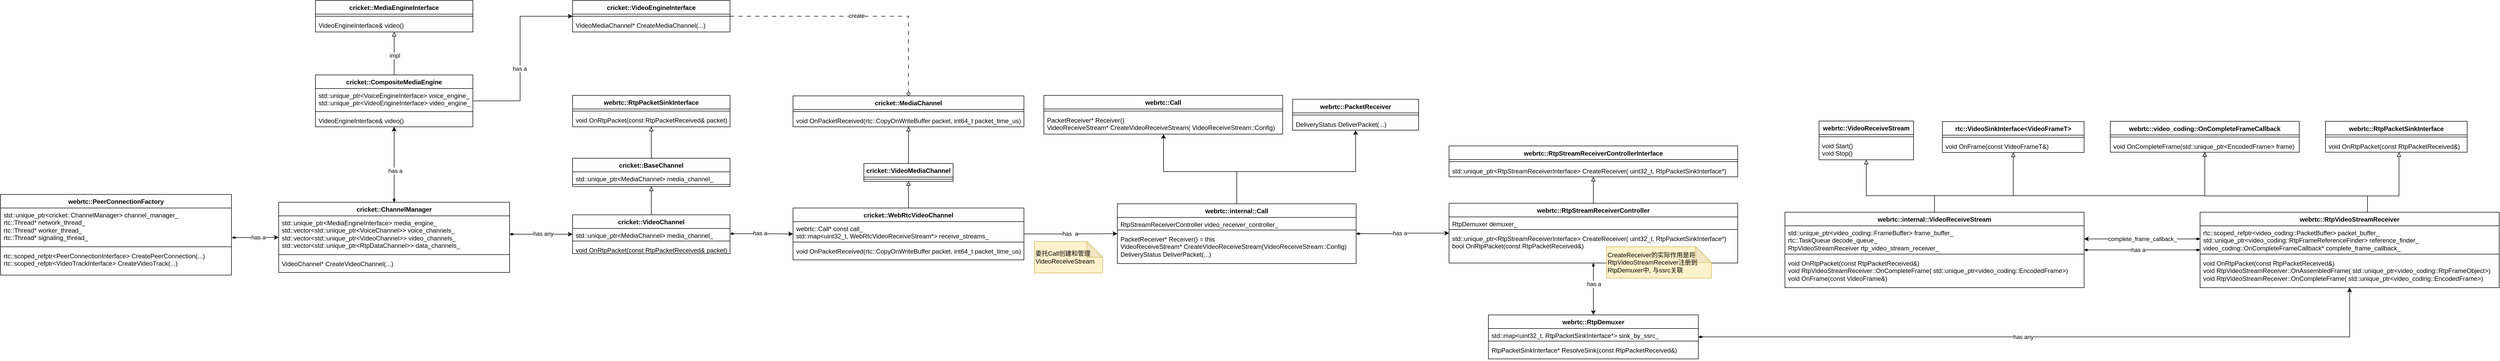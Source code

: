 <mxfile version="21.2.9" type="github">
  <diagram name="第 1 页" id="-tK0qdE_xn-idY1MhBAk">
    <mxGraphModel dx="1242" dy="1964" grid="1" gridSize="10" guides="1" tooltips="1" connect="1" arrows="1" fold="1" page="1" pageScale="1" pageWidth="827" pageHeight="1169" math="0" shadow="0">
      <root>
        <mxCell id="0" />
        <mxCell id="1" parent="0" />
        <mxCell id="V9ZXL9sI9dffzzBTyex4-1" value="webrtc::PeerConnectionFactory" style="swimlane;fontStyle=1;align=center;verticalAlign=top;childLayout=stackLayout;horizontal=1;startSize=26;horizontalStack=0;resizeParent=1;resizeParentMax=0;resizeLast=0;collapsible=1;marginBottom=0;whiteSpace=wrap;html=1;" vertex="1" parent="1">
          <mxGeometry x="80" y="170" width="440" height="154" as="geometry" />
        </mxCell>
        <mxCell id="V9ZXL9sI9dffzzBTyex4-2" value="std::unique_ptr&amp;lt;cricket::ChannelManager&amp;gt; channel_manager_&lt;br&gt;rtc::Thread* network_thread_&lt;br&gt;rtc::Thread* worker_thread_&lt;br&gt;rtc::Thread* signaling_thread_" style="text;strokeColor=none;fillColor=none;align=left;verticalAlign=top;spacingLeft=4;spacingRight=4;overflow=hidden;rotatable=0;points=[[0,0.5],[1,0.5]];portConstraint=eastwest;whiteSpace=wrap;html=1;rotation=0;" vertex="1" parent="V9ZXL9sI9dffzzBTyex4-1">
          <mxGeometry y="26" width="440" height="70" as="geometry" />
        </mxCell>
        <mxCell id="V9ZXL9sI9dffzzBTyex4-3" value="" style="line;strokeWidth=1;fillColor=none;align=left;verticalAlign=middle;spacingTop=-1;spacingLeft=3;spacingRight=3;rotatable=0;labelPosition=right;points=[];portConstraint=eastwest;strokeColor=inherit;" vertex="1" parent="V9ZXL9sI9dffzzBTyex4-1">
          <mxGeometry y="96" width="440" height="8" as="geometry" />
        </mxCell>
        <mxCell id="V9ZXL9sI9dffzzBTyex4-4" value="rtc::scoped_refptr&amp;lt;PeerConnectionInterface&amp;gt; CreatePeerConnection(...)&lt;br&gt;rtc::scoped_refptr&amp;lt;VideoTrackInterface&amp;gt; CreateVideoTrack(...)" style="text;strokeColor=none;fillColor=none;align=left;verticalAlign=top;spacingLeft=4;spacingRight=4;overflow=hidden;rotatable=0;points=[[0,0.5],[1,0.5]];portConstraint=eastwest;whiteSpace=wrap;html=1;rotation=0;" vertex="1" parent="V9ZXL9sI9dffzzBTyex4-1">
          <mxGeometry y="104" width="440" height="50" as="geometry" />
        </mxCell>
        <mxCell id="V9ZXL9sI9dffzzBTyex4-135" style="edgeStyle=orthogonalEdgeStyle;rounded=0;orthogonalLoop=1;jettySize=auto;html=1;startArrow=diamondThin;startFill=1;" edge="1" parent="1" source="V9ZXL9sI9dffzzBTyex4-5" target="V9ZXL9sI9dffzzBTyex4-123">
          <mxGeometry relative="1" as="geometry" />
        </mxCell>
        <mxCell id="V9ZXL9sI9dffzzBTyex4-136" value="has a" style="edgeLabel;html=1;align=center;verticalAlign=middle;resizable=0;points=[];" vertex="1" connectable="0" parent="V9ZXL9sI9dffzzBTyex4-135">
          <mxGeometry x="-0.146" y="-2" relative="1" as="geometry">
            <mxPoint y="1" as="offset" />
          </mxGeometry>
        </mxCell>
        <mxCell id="V9ZXL9sI9dffzzBTyex4-5" value="cricket::ChannelManager" style="swimlane;fontStyle=1;align=center;verticalAlign=top;childLayout=stackLayout;horizontal=1;startSize=26;horizontalStack=0;resizeParent=1;resizeParentMax=0;resizeLast=0;collapsible=1;marginBottom=0;whiteSpace=wrap;html=1;" vertex="1" parent="1">
          <mxGeometry x="610" y="185" width="440" height="134" as="geometry">
            <mxRectangle x="590" y="170" width="180" height="30" as="alternateBounds" />
          </mxGeometry>
        </mxCell>
        <mxCell id="V9ZXL9sI9dffzzBTyex4-6" value="std::unique_ptr&amp;lt;MediaEngineInterface&amp;gt; media_engine_&lt;br&gt;std::vector&amp;lt;std::unique_ptr&amp;lt;VoiceChannel&amp;gt;&amp;gt; voice_channels_ std::vector&amp;lt;std::unique_ptr&amp;lt;VideoChannel&amp;gt;&amp;gt; video_channels_ std::vector&amp;lt;std::unique_ptr&amp;lt;RtpDataChannel&amp;gt;&amp;gt; data_channels_" style="text;strokeColor=none;fillColor=none;align=left;verticalAlign=top;spacingLeft=4;spacingRight=4;overflow=hidden;rotatable=0;points=[[0,0.5],[1,0.5]];portConstraint=eastwest;whiteSpace=wrap;html=1;rotation=0;" vertex="1" parent="V9ZXL9sI9dffzzBTyex4-5">
          <mxGeometry y="26" width="440" height="70" as="geometry" />
        </mxCell>
        <mxCell id="V9ZXL9sI9dffzzBTyex4-7" value="" style="line;strokeWidth=1;fillColor=none;align=left;verticalAlign=middle;spacingTop=-1;spacingLeft=3;spacingRight=3;rotatable=0;labelPosition=right;points=[];portConstraint=eastwest;strokeColor=inherit;" vertex="1" parent="V9ZXL9sI9dffzzBTyex4-5">
          <mxGeometry y="96" width="440" height="8" as="geometry" />
        </mxCell>
        <mxCell id="V9ZXL9sI9dffzzBTyex4-8" value="VideoChannel* CreateVideoChannel(...)" style="text;strokeColor=none;fillColor=none;align=left;verticalAlign=top;spacingLeft=4;spacingRight=4;overflow=hidden;rotatable=0;points=[[0,0.5],[1,0.5]];portConstraint=eastwest;whiteSpace=wrap;html=1;rotation=0;" vertex="1" parent="V9ZXL9sI9dffzzBTyex4-5">
          <mxGeometry y="104" width="440" height="30" as="geometry" />
        </mxCell>
        <mxCell id="V9ZXL9sI9dffzzBTyex4-114" style="edgeStyle=orthogonalEdgeStyle;rounded=0;orthogonalLoop=1;jettySize=auto;html=1;endArrow=block;endFill=0;" edge="1" parent="1" source="V9ZXL9sI9dffzzBTyex4-9" target="V9ZXL9sI9dffzzBTyex4-26">
          <mxGeometry relative="1" as="geometry" />
        </mxCell>
        <mxCell id="V9ZXL9sI9dffzzBTyex4-9" value="cricket::BaseChannel" style="swimlane;fontStyle=1;align=center;verticalAlign=top;childLayout=stackLayout;horizontal=1;startSize=26;horizontalStack=0;resizeParent=1;resizeParentMax=0;resizeLast=0;collapsible=1;marginBottom=0;whiteSpace=wrap;html=1;rotation=0;" vertex="1" parent="1">
          <mxGeometry x="1170" y="101" width="300" height="54" as="geometry">
            <mxRectangle x="590" y="170" width="180" height="30" as="alternateBounds" />
          </mxGeometry>
        </mxCell>
        <mxCell id="V9ZXL9sI9dffzzBTyex4-10" value="std::unique_ptr&amp;lt;MediaChannel&amp;gt; media_channel_" style="text;strokeColor=none;fillColor=none;align=left;verticalAlign=top;spacingLeft=4;spacingRight=4;overflow=hidden;rotatable=0;points=[[0,0.5],[1,0.5]];portConstraint=eastwest;whiteSpace=wrap;html=1;rotation=0;" vertex="1" parent="V9ZXL9sI9dffzzBTyex4-9">
          <mxGeometry y="26" width="300" height="20" as="geometry" />
        </mxCell>
        <mxCell id="V9ZXL9sI9dffzzBTyex4-11" value="" style="line;strokeWidth=1;fillColor=none;align=left;verticalAlign=middle;spacingTop=-1;spacingLeft=3;spacingRight=3;rotatable=0;labelPosition=right;points=[];portConstraint=eastwest;strokeColor=inherit;" vertex="1" parent="V9ZXL9sI9dffzzBTyex4-9">
          <mxGeometry y="46" width="300" height="8" as="geometry" />
        </mxCell>
        <mxCell id="V9ZXL9sI9dffzzBTyex4-26" value="webrtc::RtpPacketSinkInterface" style="swimlane;fontStyle=1;align=center;verticalAlign=top;childLayout=stackLayout;horizontal=1;startSize=26;horizontalStack=0;resizeParent=1;resizeParentMax=0;resizeLast=0;collapsible=1;marginBottom=0;whiteSpace=wrap;html=1;rotation=0;" vertex="1" parent="1">
          <mxGeometry x="1170" y="-19" width="300" height="60" as="geometry" />
        </mxCell>
        <mxCell id="V9ZXL9sI9dffzzBTyex4-28" value="" style="line;strokeWidth=1;fillColor=none;align=left;verticalAlign=middle;spacingTop=-1;spacingLeft=3;spacingRight=3;rotatable=0;labelPosition=right;points=[];portConstraint=eastwest;strokeColor=inherit;" vertex="1" parent="V9ZXL9sI9dffzzBTyex4-26">
          <mxGeometry y="26" width="300" height="8" as="geometry" />
        </mxCell>
        <mxCell id="V9ZXL9sI9dffzzBTyex4-29" value="void OnRtpPacket(const RtpPacketReceived&amp;amp; packet)" style="text;strokeColor=none;fillColor=none;align=left;verticalAlign=top;spacingLeft=4;spacingRight=4;overflow=hidden;rotatable=0;points=[[0,0.5],[1,0.5]];portConstraint=eastwest;whiteSpace=wrap;html=1;" vertex="1" parent="V9ZXL9sI9dffzzBTyex4-26">
          <mxGeometry y="34" width="300" height="26" as="geometry" />
        </mxCell>
        <mxCell id="V9ZXL9sI9dffzzBTyex4-42" value="cricket::MediaChannel" style="swimlane;fontStyle=1;align=center;verticalAlign=top;childLayout=stackLayout;horizontal=1;startSize=26;horizontalStack=0;resizeParent=1;resizeParentMax=0;resizeLast=0;collapsible=1;marginBottom=0;whiteSpace=wrap;html=1;rotation=0;" vertex="1" parent="1">
          <mxGeometry x="1590" y="-18" width="440" height="59" as="geometry">
            <mxRectangle x="590" y="170" width="180" height="30" as="alternateBounds" />
          </mxGeometry>
        </mxCell>
        <mxCell id="V9ZXL9sI9dffzzBTyex4-44" value="" style="line;strokeWidth=1;fillColor=none;align=left;verticalAlign=middle;spacingTop=-1;spacingLeft=3;spacingRight=3;rotatable=0;labelPosition=right;points=[];portConstraint=eastwest;strokeColor=inherit;" vertex="1" parent="V9ZXL9sI9dffzzBTyex4-42">
          <mxGeometry y="26" width="440" height="8" as="geometry" />
        </mxCell>
        <mxCell id="V9ZXL9sI9dffzzBTyex4-45" value="void OnPacketReceived(rtc::CopyOnWriteBuffer packet, int64_t packet_time_us)" style="text;strokeColor=none;fillColor=none;align=left;verticalAlign=top;spacingLeft=4;spacingRight=4;overflow=hidden;rotatable=0;points=[[0,0.5],[1,0.5]];portConstraint=eastwest;whiteSpace=wrap;html=1;rotation=0;" vertex="1" parent="V9ZXL9sI9dffzzBTyex4-42">
          <mxGeometry y="34" width="440" height="25" as="geometry" />
        </mxCell>
        <mxCell id="V9ZXL9sI9dffzzBTyex4-145" style="edgeStyle=orthogonalEdgeStyle;rounded=0;orthogonalLoop=1;jettySize=auto;html=1;endArrow=block;endFill=0;" edge="1" parent="1" source="V9ZXL9sI9dffzzBTyex4-46" target="V9ZXL9sI9dffzzBTyex4-42">
          <mxGeometry relative="1" as="geometry" />
        </mxCell>
        <mxCell id="V9ZXL9sI9dffzzBTyex4-46" value="cricket::VideoMediaChannel" style="swimlane;fontStyle=1;align=center;verticalAlign=top;childLayout=stackLayout;horizontal=1;startSize=26;horizontalStack=0;resizeParent=1;resizeParentMax=0;resizeLast=0;collapsible=1;marginBottom=0;whiteSpace=wrap;html=1;rotation=0;" vertex="1" parent="1">
          <mxGeometry x="1725" y="111" width="170" height="34" as="geometry">
            <mxRectangle x="590" y="170" width="180" height="30" as="alternateBounds" />
          </mxGeometry>
        </mxCell>
        <mxCell id="V9ZXL9sI9dffzzBTyex4-47" value="" style="line;strokeWidth=1;fillColor=none;align=left;verticalAlign=middle;spacingTop=-1;spacingLeft=3;spacingRight=3;rotatable=0;labelPosition=right;points=[];portConstraint=eastwest;strokeColor=inherit;" vertex="1" parent="V9ZXL9sI9dffzzBTyex4-46">
          <mxGeometry y="26" width="170" height="8" as="geometry" />
        </mxCell>
        <mxCell id="V9ZXL9sI9dffzzBTyex4-55" value="webrtc::Call" style="swimlane;fontStyle=1;align=center;verticalAlign=top;childLayout=stackLayout;horizontal=1;startSize=26;horizontalStack=0;resizeParent=1;resizeParentMax=0;resizeLast=0;collapsible=1;marginBottom=0;whiteSpace=wrap;html=1;rotation=0;" vertex="1" parent="1">
          <mxGeometry x="2068" y="-19" width="455" height="74" as="geometry">
            <mxRectangle x="590" y="170" width="180" height="30" as="alternateBounds" />
          </mxGeometry>
        </mxCell>
        <mxCell id="V9ZXL9sI9dffzzBTyex4-56" value="" style="line;strokeWidth=1;fillColor=none;align=left;verticalAlign=middle;spacingTop=-1;spacingLeft=3;spacingRight=3;rotatable=0;labelPosition=right;points=[];portConstraint=eastwest;strokeColor=inherit;" vertex="1" parent="V9ZXL9sI9dffzzBTyex4-55">
          <mxGeometry y="26" width="455" height="8" as="geometry" />
        </mxCell>
        <mxCell id="V9ZXL9sI9dffzzBTyex4-57" value="PacketReceiver* Receiver()&lt;br&gt;VideoReceiveStream* CreateVideoReceiveStream( VideoReceiveStream::Config)" style="text;strokeColor=none;fillColor=none;align=left;verticalAlign=top;spacingLeft=4;spacingRight=4;overflow=hidden;rotatable=0;points=[[0,0.5],[1,0.5]];portConstraint=eastwest;whiteSpace=wrap;html=1;rotation=0;" vertex="1" parent="V9ZXL9sI9dffzzBTyex4-55">
          <mxGeometry y="34" width="455" height="40" as="geometry" />
        </mxCell>
        <mxCell id="V9ZXL9sI9dffzzBTyex4-143" style="edgeStyle=orthogonalEdgeStyle;rounded=0;orthogonalLoop=1;jettySize=auto;html=1;endArrow=block;endFill=0;" edge="1" parent="1" source="V9ZXL9sI9dffzzBTyex4-61" target="V9ZXL9sI9dffzzBTyex4-46">
          <mxGeometry relative="1" as="geometry" />
        </mxCell>
        <mxCell id="V9ZXL9sI9dffzzBTyex4-189" style="edgeStyle=orthogonalEdgeStyle;rounded=0;orthogonalLoop=1;jettySize=auto;html=1;" edge="1" parent="1" source="V9ZXL9sI9dffzzBTyex4-61" target="V9ZXL9sI9dffzzBTyex4-71">
          <mxGeometry relative="1" as="geometry" />
        </mxCell>
        <mxCell id="V9ZXL9sI9dffzzBTyex4-190" value="has&amp;nbsp; a" style="edgeLabel;html=1;align=center;verticalAlign=middle;resizable=0;points=[];" vertex="1" connectable="0" parent="V9ZXL9sI9dffzzBTyex4-189">
          <mxGeometry x="0.092" y="-1" relative="1" as="geometry">
            <mxPoint x="-9" y="-1" as="offset" />
          </mxGeometry>
        </mxCell>
        <mxCell id="V9ZXL9sI9dffzzBTyex4-61" value="cricket::WebRtcVideoChannel" style="swimlane;fontStyle=1;align=center;verticalAlign=top;childLayout=stackLayout;horizontal=1;startSize=26;horizontalStack=0;resizeParent=1;resizeParentMax=0;resizeLast=0;collapsible=1;marginBottom=0;whiteSpace=wrap;html=1;" vertex="1" parent="1">
          <mxGeometry x="1590" y="196" width="440" height="99" as="geometry">
            <mxRectangle x="590" y="170" width="180" height="30" as="alternateBounds" />
          </mxGeometry>
        </mxCell>
        <mxCell id="V9ZXL9sI9dffzzBTyex4-62" value="webrtc::Call* const call_&lt;br&gt;std::map&amp;lt;uint32_t, WebRtcVideoReceiveStream*&amp;gt; receive_streams_" style="text;strokeColor=none;fillColor=none;align=left;verticalAlign=top;spacingLeft=4;spacingRight=4;overflow=hidden;rotatable=0;points=[[0,0.5],[1,0.5]];portConstraint=eastwest;whiteSpace=wrap;html=1;rotation=0;" vertex="1" parent="V9ZXL9sI9dffzzBTyex4-61">
          <mxGeometry y="26" width="440" height="35" as="geometry" />
        </mxCell>
        <mxCell id="V9ZXL9sI9dffzzBTyex4-63" value="" style="line;strokeWidth=1;fillColor=none;align=left;verticalAlign=middle;spacingTop=-1;spacingLeft=3;spacingRight=3;rotatable=0;labelPosition=right;points=[];portConstraint=eastwest;strokeColor=inherit;" vertex="1" parent="V9ZXL9sI9dffzzBTyex4-61">
          <mxGeometry y="61" width="440" height="8" as="geometry" />
        </mxCell>
        <mxCell id="V9ZXL9sI9dffzzBTyex4-64" value="void OnPacketReceived(rtc::CopyOnWriteBuffer packet, int64_t packet_time_us)" style="text;strokeColor=none;fillColor=none;align=left;verticalAlign=top;spacingLeft=4;spacingRight=4;overflow=hidden;rotatable=0;points=[[0,0.5],[1,0.5]];portConstraint=eastwest;whiteSpace=wrap;html=1;rotation=0;" vertex="1" parent="V9ZXL9sI9dffzzBTyex4-61">
          <mxGeometry y="69" width="440" height="30" as="geometry" />
        </mxCell>
        <mxCell id="V9ZXL9sI9dffzzBTyex4-68" value="webrtc::PacketReceiver" style="swimlane;fontStyle=1;align=center;verticalAlign=top;childLayout=stackLayout;horizontal=1;startSize=26;horizontalStack=0;resizeParent=1;resizeParentMax=0;resizeLast=0;collapsible=1;marginBottom=0;whiteSpace=wrap;html=1;rotation=0;" vertex="1" parent="1">
          <mxGeometry x="2542" y="-11.5" width="240" height="59" as="geometry">
            <mxRectangle x="590" y="170" width="180" height="30" as="alternateBounds" />
          </mxGeometry>
        </mxCell>
        <mxCell id="V9ZXL9sI9dffzzBTyex4-69" value="" style="line;strokeWidth=1;fillColor=none;align=left;verticalAlign=middle;spacingTop=-1;spacingLeft=3;spacingRight=3;rotatable=0;labelPosition=right;points=[];portConstraint=eastwest;strokeColor=inherit;" vertex="1" parent="V9ZXL9sI9dffzzBTyex4-68">
          <mxGeometry y="26" width="240" height="8" as="geometry" />
        </mxCell>
        <mxCell id="V9ZXL9sI9dffzzBTyex4-70" value="DeliveryStatus DeliverPacket(...)" style="text;strokeColor=none;fillColor=none;align=left;verticalAlign=top;spacingLeft=4;spacingRight=4;overflow=hidden;rotatable=0;points=[[0,0.5],[1,0.5]];portConstraint=eastwest;whiteSpace=wrap;html=1;rotation=0;" vertex="1" parent="V9ZXL9sI9dffzzBTyex4-68">
          <mxGeometry y="34" width="240" height="25" as="geometry" />
        </mxCell>
        <mxCell id="V9ZXL9sI9dffzzBTyex4-175" style="edgeStyle=orthogonalEdgeStyle;rounded=0;orthogonalLoop=1;jettySize=auto;html=1;" edge="1" parent="1" source="V9ZXL9sI9dffzzBTyex4-71" target="V9ZXL9sI9dffzzBTyex4-55">
          <mxGeometry relative="1" as="geometry">
            <Array as="points">
              <mxPoint x="2436" y="126.5" />
              <mxPoint x="2296" y="126.5" />
            </Array>
          </mxGeometry>
        </mxCell>
        <mxCell id="V9ZXL9sI9dffzzBTyex4-176" style="edgeStyle=orthogonalEdgeStyle;rounded=0;orthogonalLoop=1;jettySize=auto;html=1;" edge="1" parent="1" source="V9ZXL9sI9dffzzBTyex4-71" target="V9ZXL9sI9dffzzBTyex4-68">
          <mxGeometry relative="1" as="geometry">
            <Array as="points">
              <mxPoint x="2436" y="126.5" />
              <mxPoint x="2662" y="126.5" />
            </Array>
          </mxGeometry>
        </mxCell>
        <mxCell id="V9ZXL9sI9dffzzBTyex4-187" style="edgeStyle=orthogonalEdgeStyle;rounded=0;orthogonalLoop=1;jettySize=auto;html=1;startArrow=diamondThin;startFill=1;" edge="1" parent="1" source="V9ZXL9sI9dffzzBTyex4-71" target="V9ZXL9sI9dffzzBTyex4-81">
          <mxGeometry relative="1" as="geometry" />
        </mxCell>
        <mxCell id="V9ZXL9sI9dffzzBTyex4-188" value="has a" style="edgeLabel;html=1;align=center;verticalAlign=middle;resizable=0;points=[];" vertex="1" connectable="0" parent="V9ZXL9sI9dffzzBTyex4-187">
          <mxGeometry x="0.164" relative="1" as="geometry">
            <mxPoint x="-20" as="offset" />
          </mxGeometry>
        </mxCell>
        <mxCell id="V9ZXL9sI9dffzzBTyex4-71" value="webrtc::internal::Call" style="swimlane;fontStyle=1;align=center;verticalAlign=top;childLayout=stackLayout;horizontal=1;startSize=26;horizontalStack=0;resizeParent=1;resizeParentMax=0;resizeLast=0;collapsible=1;marginBottom=0;whiteSpace=wrap;html=1;rotation=0;" vertex="1" parent="1">
          <mxGeometry x="2208" y="188" width="455" height="114" as="geometry">
            <mxRectangle x="590" y="170" width="180" height="30" as="alternateBounds" />
          </mxGeometry>
        </mxCell>
        <mxCell id="V9ZXL9sI9dffzzBTyex4-72" value="RtpStreamReceiverController video_receiver_controller_" style="text;strokeColor=none;fillColor=none;align=left;verticalAlign=top;spacingLeft=4;spacingRight=4;overflow=hidden;rotatable=0;points=[[0,0.5],[1,0.5]];portConstraint=eastwest;whiteSpace=wrap;html=1;rotation=0;" vertex="1" parent="V9ZXL9sI9dffzzBTyex4-71">
          <mxGeometry y="26" width="455" height="20" as="geometry" />
        </mxCell>
        <mxCell id="V9ZXL9sI9dffzzBTyex4-73" value="" style="line;strokeWidth=1;fillColor=none;align=left;verticalAlign=middle;spacingTop=-1;spacingLeft=3;spacingRight=3;rotatable=0;labelPosition=right;points=[];portConstraint=eastwest;strokeColor=inherit;" vertex="1" parent="V9ZXL9sI9dffzzBTyex4-71">
          <mxGeometry y="46" width="455" height="8" as="geometry" />
        </mxCell>
        <mxCell id="V9ZXL9sI9dffzzBTyex4-74" value="PacketReceiver* Receiver() = this&lt;br style=&quot;border-color: var(--border-color);&quot;&gt;VideoReceiveStream* CreateVideoReceiveStream(VideoReceiveStream::Config)&lt;br style=&quot;border-color: var(--border-color);&quot;&gt;DeliveryStatus DeliverPacket(...)" style="text;strokeColor=none;fillColor=none;align=left;verticalAlign=top;spacingLeft=4;spacingRight=4;overflow=hidden;rotatable=0;points=[[0,0.5],[1,0.5]];portConstraint=eastwest;whiteSpace=wrap;html=1;rotation=0;" vertex="1" parent="V9ZXL9sI9dffzzBTyex4-71">
          <mxGeometry y="54" width="455" height="60" as="geometry" />
        </mxCell>
        <mxCell id="V9ZXL9sI9dffzzBTyex4-75" value="webrtc::RtpStreamReceiverControllerInterface" style="swimlane;fontStyle=1;align=center;verticalAlign=top;childLayout=stackLayout;horizontal=1;startSize=26;horizontalStack=0;resizeParent=1;resizeParentMax=0;resizeLast=0;collapsible=1;marginBottom=0;whiteSpace=wrap;html=1;rotation=0;" vertex="1" parent="1">
          <mxGeometry x="2840" y="77.5" width="550" height="59" as="geometry">
            <mxRectangle x="590" y="170" width="180" height="30" as="alternateBounds" />
          </mxGeometry>
        </mxCell>
        <mxCell id="V9ZXL9sI9dffzzBTyex4-76" value="" style="line;strokeWidth=1;fillColor=none;align=left;verticalAlign=middle;spacingTop=-1;spacingLeft=3;spacingRight=3;rotatable=0;labelPosition=right;points=[];portConstraint=eastwest;strokeColor=inherit;" vertex="1" parent="V9ZXL9sI9dffzzBTyex4-75">
          <mxGeometry y="26" width="550" height="8" as="geometry" />
        </mxCell>
        <mxCell id="V9ZXL9sI9dffzzBTyex4-77" value="std::unique_ptr&amp;lt;RtpStreamReceiverInterface&amp;gt; CreateReceiver( uint32_t, RtpPacketSinkInterface*)" style="text;strokeColor=none;fillColor=none;align=left;verticalAlign=top;spacingLeft=4;spacingRight=4;overflow=hidden;rotatable=0;points=[[0,0.5],[1,0.5]];portConstraint=eastwest;whiteSpace=wrap;html=1;rotation=0;" vertex="1" parent="V9ZXL9sI9dffzzBTyex4-75">
          <mxGeometry y="34" width="550" height="25" as="geometry" />
        </mxCell>
        <mxCell id="V9ZXL9sI9dffzzBTyex4-170" style="edgeStyle=orthogonalEdgeStyle;rounded=0;orthogonalLoop=1;jettySize=auto;html=1;endArrow=block;endFill=0;" edge="1" parent="1" source="V9ZXL9sI9dffzzBTyex4-81" target="V9ZXL9sI9dffzzBTyex4-75">
          <mxGeometry relative="1" as="geometry" />
        </mxCell>
        <mxCell id="V9ZXL9sI9dffzzBTyex4-182" style="edgeStyle=orthogonalEdgeStyle;rounded=0;orthogonalLoop=1;jettySize=auto;html=1;startArrow=diamondThin;startFill=1;endArrow=classic;endFill=1;" edge="1" parent="1" source="V9ZXL9sI9dffzzBTyex4-81" target="V9ZXL9sI9dffzzBTyex4-178">
          <mxGeometry relative="1" as="geometry" />
        </mxCell>
        <mxCell id="V9ZXL9sI9dffzzBTyex4-183" value="has a" style="edgeLabel;html=1;align=center;verticalAlign=middle;resizable=0;points=[];" vertex="1" connectable="0" parent="V9ZXL9sI9dffzzBTyex4-182">
          <mxGeometry x="-0.213" y="1" relative="1" as="geometry">
            <mxPoint y="1" as="offset" />
          </mxGeometry>
        </mxCell>
        <mxCell id="V9ZXL9sI9dffzzBTyex4-81" value="webrtc::RtpStreamReceiverController" style="swimlane;fontStyle=1;align=center;verticalAlign=top;childLayout=stackLayout;horizontal=1;startSize=26;horizontalStack=0;resizeParent=1;resizeParentMax=0;resizeLast=0;collapsible=1;marginBottom=0;whiteSpace=wrap;html=1;rotation=0;" vertex="1" parent="1">
          <mxGeometry x="2840" y="187" width="550" height="114" as="geometry">
            <mxRectangle x="590" y="170" width="180" height="30" as="alternateBounds" />
          </mxGeometry>
        </mxCell>
        <mxCell id="V9ZXL9sI9dffzzBTyex4-82" value="RtpDemuxer demuxer_" style="text;strokeColor=none;fillColor=none;align=left;verticalAlign=top;spacingLeft=4;spacingRight=4;overflow=hidden;rotatable=0;points=[[0,0.5],[1,0.5]];portConstraint=eastwest;whiteSpace=wrap;html=1;rotation=0;" vertex="1" parent="V9ZXL9sI9dffzzBTyex4-81">
          <mxGeometry y="26" width="550" height="20" as="geometry" />
        </mxCell>
        <mxCell id="V9ZXL9sI9dffzzBTyex4-83" value="" style="line;strokeWidth=1;fillColor=none;align=left;verticalAlign=middle;spacingTop=-1;spacingLeft=3;spacingRight=3;rotatable=0;labelPosition=right;points=[];portConstraint=eastwest;strokeColor=inherit;" vertex="1" parent="V9ZXL9sI9dffzzBTyex4-81">
          <mxGeometry y="46" width="550" height="8" as="geometry" />
        </mxCell>
        <mxCell id="V9ZXL9sI9dffzzBTyex4-84" value="std::unique_ptr&amp;lt;RtpStreamReceiverInterface&amp;gt; CreateReceiver( uint32_t, RtpPacketSinkInterface*)&lt;br&gt;bool OnRtpPacket(const RtpPacketReceived&amp;amp;)" style="text;strokeColor=none;fillColor=none;align=left;verticalAlign=top;spacingLeft=4;spacingRight=4;overflow=hidden;rotatable=0;points=[[0,0.5],[1,0.5]];portConstraint=eastwest;whiteSpace=wrap;html=1;rotation=0;" vertex="1" parent="V9ZXL9sI9dffzzBTyex4-81">
          <mxGeometry y="54" width="550" height="60" as="geometry" />
        </mxCell>
        <mxCell id="V9ZXL9sI9dffzzBTyex4-88" value="&lt;div style=&quot;&quot;&gt;&lt;span style=&quot;background-color: initial;&quot;&gt;CreateReceiver的实际作用是将&lt;/span&gt;&lt;/div&gt;RtpVideoStreamReceiver注册到RtpDemuxer中, 与ssrc关联" style="shape=note;whiteSpace=wrap;html=1;backgroundOutline=1;darkOpacity=0.05;rotation=0;align=left;fillColor=#fff2cc;strokeColor=#d6b656;" vertex="1" parent="1">
          <mxGeometry x="3140" y="270" width="200" height="60" as="geometry" />
        </mxCell>
        <mxCell id="V9ZXL9sI9dffzzBTyex4-89" value="webrtc::RtpPacketSinkInterface" style="swimlane;fontStyle=1;align=center;verticalAlign=top;childLayout=stackLayout;horizontal=1;startSize=26;horizontalStack=0;resizeParent=1;resizeParentMax=0;resizeLast=0;collapsible=1;marginBottom=0;whiteSpace=wrap;html=1;rotation=0;" vertex="1" parent="1">
          <mxGeometry x="4510" y="30.5" width="270" height="59" as="geometry">
            <mxRectangle x="590" y="170" width="180" height="30" as="alternateBounds" />
          </mxGeometry>
        </mxCell>
        <mxCell id="V9ZXL9sI9dffzzBTyex4-90" value="" style="line;strokeWidth=1;fillColor=none;align=left;verticalAlign=middle;spacingTop=-1;spacingLeft=3;spacingRight=3;rotatable=0;labelPosition=right;points=[];portConstraint=eastwest;strokeColor=inherit;" vertex="1" parent="V9ZXL9sI9dffzzBTyex4-89">
          <mxGeometry y="26" width="270" height="8" as="geometry" />
        </mxCell>
        <mxCell id="V9ZXL9sI9dffzzBTyex4-91" value="void OnRtpPacket(const RtpPacketReceived&amp;amp;)" style="text;strokeColor=none;fillColor=none;align=left;verticalAlign=top;spacingLeft=4;spacingRight=4;overflow=hidden;rotatable=0;points=[[0,0.5],[1,0.5]];portConstraint=eastwest;whiteSpace=wrap;html=1;rotation=0;" vertex="1" parent="V9ZXL9sI9dffzzBTyex4-89">
          <mxGeometry y="34" width="270" height="25" as="geometry" />
        </mxCell>
        <mxCell id="V9ZXL9sI9dffzzBTyex4-157" style="edgeStyle=orthogonalEdgeStyle;rounded=0;orthogonalLoop=1;jettySize=auto;html=1;endArrow=block;endFill=0;" edge="1" parent="1" source="V9ZXL9sI9dffzzBTyex4-92" target="V9ZXL9sI9dffzzBTyex4-89">
          <mxGeometry relative="1" as="geometry">
            <Array as="points">
              <mxPoint x="4590" y="173" />
              <mxPoint x="4650" y="173" />
            </Array>
          </mxGeometry>
        </mxCell>
        <mxCell id="V9ZXL9sI9dffzzBTyex4-158" style="edgeStyle=orthogonalEdgeStyle;rounded=0;orthogonalLoop=1;jettySize=auto;html=1;endArrow=block;endFill=0;" edge="1" parent="1" source="V9ZXL9sI9dffzzBTyex4-92" target="V9ZXL9sI9dffzzBTyex4-101">
          <mxGeometry relative="1" as="geometry">
            <Array as="points">
              <mxPoint x="4590" y="173" />
              <mxPoint x="4280" y="173" />
            </Array>
          </mxGeometry>
        </mxCell>
        <mxCell id="V9ZXL9sI9dffzzBTyex4-92" value="webrtc::RtpVideoStreamReceiver" style="swimlane;fontStyle=1;align=center;verticalAlign=top;childLayout=stackLayout;horizontal=1;startSize=26;horizontalStack=0;resizeParent=1;resizeParentMax=0;resizeLast=0;collapsible=1;marginBottom=0;whiteSpace=wrap;html=1;rotation=0;" vertex="1" parent="1">
          <mxGeometry x="4271" y="204" width="570" height="144" as="geometry">
            <mxRectangle x="590" y="170" width="180" height="30" as="alternateBounds" />
          </mxGeometry>
        </mxCell>
        <mxCell id="V9ZXL9sI9dffzzBTyex4-93" value="rtc::scoped_refptr&amp;lt;video_coding::PacketBuffer&amp;gt; packet_buffer_&lt;br&gt;std::unique_ptr&amp;lt;video_coding::RtpFrameReferenceFinder&amp;gt; reference_finder_&lt;br&gt;video_coding::OnCompleteFrameCallback* complete_frame_callback_" style="text;strokeColor=none;fillColor=none;align=left;verticalAlign=top;spacingLeft=4;spacingRight=4;overflow=hidden;rotatable=0;points=[[0,0.5],[1,0.5]];portConstraint=eastwest;whiteSpace=wrap;html=1;rotation=0;" vertex="1" parent="V9ZXL9sI9dffzzBTyex4-92">
          <mxGeometry y="26" width="570" height="50" as="geometry" />
        </mxCell>
        <mxCell id="V9ZXL9sI9dffzzBTyex4-94" value="" style="line;strokeWidth=1;fillColor=none;align=left;verticalAlign=middle;spacingTop=-1;spacingLeft=3;spacingRight=3;rotatable=0;labelPosition=right;points=[];portConstraint=eastwest;strokeColor=inherit;" vertex="1" parent="V9ZXL9sI9dffzzBTyex4-92">
          <mxGeometry y="76" width="570" height="8" as="geometry" />
        </mxCell>
        <mxCell id="V9ZXL9sI9dffzzBTyex4-95" value="void OnRtpPacket(const RtpPacketReceived&amp;amp;)&lt;br&gt;void RtpVideoStreamReceiver::OnAssembledFrame( std::unique_ptr&amp;lt;video_coding::RtpFrameObject&amp;gt;)&lt;br&gt;void RtpVideoStreamReceiver::OnCompleteFrame( std::unique_ptr&amp;lt;video_coding::EncodedFrame&amp;gt;)" style="text;strokeColor=none;fillColor=none;align=left;verticalAlign=top;spacingLeft=4;spacingRight=4;overflow=hidden;rotatable=0;points=[[0,0.5],[1,0.5]];portConstraint=eastwest;whiteSpace=wrap;html=1;rotation=0;" vertex="1" parent="V9ZXL9sI9dffzzBTyex4-92">
          <mxGeometry y="84" width="570" height="60" as="geometry" />
        </mxCell>
        <mxCell id="V9ZXL9sI9dffzzBTyex4-159" style="edgeStyle=orthogonalEdgeStyle;rounded=0;orthogonalLoop=1;jettySize=auto;html=1;endArrow=block;endFill=0;" edge="1" parent="1" source="V9ZXL9sI9dffzzBTyex4-97" target="V9ZXL9sI9dffzzBTyex4-149">
          <mxGeometry relative="1" as="geometry">
            <Array as="points">
              <mxPoint x="3765" y="172.5" />
              <mxPoint x="3635" y="172.5" />
            </Array>
          </mxGeometry>
        </mxCell>
        <mxCell id="V9ZXL9sI9dffzzBTyex4-161" style="edgeStyle=orthogonalEdgeStyle;rounded=0;orthogonalLoop=1;jettySize=auto;html=1;endArrow=block;endFill=0;" edge="1" parent="1" source="V9ZXL9sI9dffzzBTyex4-97" target="V9ZXL9sI9dffzzBTyex4-101">
          <mxGeometry relative="1" as="geometry">
            <Array as="points">
              <mxPoint x="3765" y="172.5" />
              <mxPoint x="4280" y="172.5" />
            </Array>
          </mxGeometry>
        </mxCell>
        <mxCell id="V9ZXL9sI9dffzzBTyex4-162" style="edgeStyle=orthogonalEdgeStyle;rounded=0;orthogonalLoop=1;jettySize=auto;html=1;endArrow=block;endFill=0;" edge="1" parent="1" source="V9ZXL9sI9dffzzBTyex4-97" target="V9ZXL9sI9dffzzBTyex4-104">
          <mxGeometry relative="1" as="geometry">
            <Array as="points">
              <mxPoint x="3765" y="172.5" />
              <mxPoint x="3915" y="172.5" />
            </Array>
          </mxGeometry>
        </mxCell>
        <mxCell id="V9ZXL9sI9dffzzBTyex4-163" style="edgeStyle=orthogonalEdgeStyle;rounded=0;orthogonalLoop=1;jettySize=auto;html=1;endArrow=diamondThin;endFill=1;startArrow=diamondThin;startFill=1;" edge="1" parent="1" source="V9ZXL9sI9dffzzBTyex4-97" target="V9ZXL9sI9dffzzBTyex4-92">
          <mxGeometry relative="1" as="geometry" />
        </mxCell>
        <mxCell id="V9ZXL9sI9dffzzBTyex4-164" value="has a" style="edgeLabel;html=1;align=center;verticalAlign=middle;resizable=0;points=[];" vertex="1" connectable="0" parent="V9ZXL9sI9dffzzBTyex4-163">
          <mxGeometry x="-0.2" y="-2" relative="1" as="geometry">
            <mxPoint x="14" y="-2" as="offset" />
          </mxGeometry>
        </mxCell>
        <mxCell id="V9ZXL9sI9dffzzBTyex4-97" value="webrtc::internal::VideoReceiveStream" style="swimlane;fontStyle=1;align=center;verticalAlign=top;childLayout=stackLayout;horizontal=1;startSize=26;horizontalStack=0;resizeParent=1;resizeParentMax=0;resizeLast=0;collapsible=1;marginBottom=0;whiteSpace=wrap;html=1;rotation=0;" vertex="1" parent="1">
          <mxGeometry x="3480" y="204" width="570" height="144" as="geometry">
            <mxRectangle x="590" y="170" width="180" height="30" as="alternateBounds" />
          </mxGeometry>
        </mxCell>
        <mxCell id="V9ZXL9sI9dffzzBTyex4-98" value="std::unique_ptr&amp;lt;video_coding::FrameBuffer&amp;gt; frame_buffer_&lt;br&gt;rtc::TaskQueue decode_queue_&lt;br&gt;RtpVideoStreamReceiver rtp_video_stream_receiver_" style="text;strokeColor=none;fillColor=none;align=left;verticalAlign=top;spacingLeft=4;spacingRight=4;overflow=hidden;rotatable=0;points=[[0,0.5],[1,0.5]];portConstraint=eastwest;whiteSpace=wrap;html=1;rotation=0;" vertex="1" parent="V9ZXL9sI9dffzzBTyex4-97">
          <mxGeometry y="26" width="570" height="50" as="geometry" />
        </mxCell>
        <mxCell id="V9ZXL9sI9dffzzBTyex4-99" value="" style="line;strokeWidth=1;fillColor=none;align=left;verticalAlign=middle;spacingTop=-1;spacingLeft=3;spacingRight=3;rotatable=0;labelPosition=right;points=[];portConstraint=eastwest;strokeColor=inherit;" vertex="1" parent="V9ZXL9sI9dffzzBTyex4-97">
          <mxGeometry y="76" width="570" height="8" as="geometry" />
        </mxCell>
        <mxCell id="V9ZXL9sI9dffzzBTyex4-100" value="void OnRtpPacket(const RtpPacketReceived&amp;amp;)&lt;br&gt;void RtpVideoStreamReceiver::OnCompleteFrame( std::unique_ptr&amp;lt;video_coding::EncodedFrame&amp;gt;)&lt;br&gt;void OnFrame(const VideoFrame&amp;amp;)" style="text;strokeColor=none;fillColor=none;align=left;verticalAlign=top;spacingLeft=4;spacingRight=4;overflow=hidden;rotatable=0;points=[[0,0.5],[1,0.5]];portConstraint=eastwest;whiteSpace=wrap;html=1;rotation=0;" vertex="1" parent="V9ZXL9sI9dffzzBTyex4-97">
          <mxGeometry y="84" width="570" height="60" as="geometry" />
        </mxCell>
        <mxCell id="V9ZXL9sI9dffzzBTyex4-101" value="webrtc::video_coding::OnCompleteFrameCallback" style="swimlane;fontStyle=1;align=center;verticalAlign=top;childLayout=stackLayout;horizontal=1;startSize=26;horizontalStack=0;resizeParent=1;resizeParentMax=0;resizeLast=0;collapsible=1;marginBottom=0;whiteSpace=wrap;html=1;rotation=0;" vertex="1" parent="1">
          <mxGeometry x="4100" y="30.5" width="360" height="59" as="geometry">
            <mxRectangle x="590" y="170" width="180" height="30" as="alternateBounds" />
          </mxGeometry>
        </mxCell>
        <mxCell id="V9ZXL9sI9dffzzBTyex4-102" value="" style="line;strokeWidth=1;fillColor=none;align=left;verticalAlign=middle;spacingTop=-1;spacingLeft=3;spacingRight=3;rotatable=0;labelPosition=right;points=[];portConstraint=eastwest;strokeColor=inherit;" vertex="1" parent="V9ZXL9sI9dffzzBTyex4-101">
          <mxGeometry y="26" width="360" height="8" as="geometry" />
        </mxCell>
        <mxCell id="V9ZXL9sI9dffzzBTyex4-103" value="void OnCompleteFrame(std::unique_ptr&amp;lt;EncodedFrame&amp;gt; frame)" style="text;strokeColor=none;fillColor=none;align=left;verticalAlign=top;spacingLeft=4;spacingRight=4;overflow=hidden;rotatable=0;points=[[0,0.5],[1,0.5]];portConstraint=eastwest;whiteSpace=wrap;html=1;rotation=0;" vertex="1" parent="V9ZXL9sI9dffzzBTyex4-101">
          <mxGeometry y="34" width="360" height="25" as="geometry" />
        </mxCell>
        <mxCell id="V9ZXL9sI9dffzzBTyex4-104" value="rtc::VideoSinkInterface&amp;lt;VideoFrameT&amp;gt;" style="swimlane;fontStyle=1;align=center;verticalAlign=top;childLayout=stackLayout;horizontal=1;startSize=26;horizontalStack=0;resizeParent=1;resizeParentMax=0;resizeLast=0;collapsible=1;marginBottom=0;whiteSpace=wrap;html=1;rotation=0;" vertex="1" parent="1">
          <mxGeometry x="3780" y="31" width="270" height="59" as="geometry">
            <mxRectangle x="590" y="170" width="180" height="30" as="alternateBounds" />
          </mxGeometry>
        </mxCell>
        <mxCell id="V9ZXL9sI9dffzzBTyex4-105" value="" style="line;strokeWidth=1;fillColor=none;align=left;verticalAlign=middle;spacingTop=-1;spacingLeft=3;spacingRight=3;rotatable=0;labelPosition=right;points=[];portConstraint=eastwest;strokeColor=inherit;" vertex="1" parent="V9ZXL9sI9dffzzBTyex4-104">
          <mxGeometry y="26" width="270" height="8" as="geometry" />
        </mxCell>
        <mxCell id="V9ZXL9sI9dffzzBTyex4-106" value="void OnFrame(const VideoFrameT&amp;amp;)" style="text;strokeColor=none;fillColor=none;align=left;verticalAlign=top;spacingLeft=4;spacingRight=4;overflow=hidden;rotatable=0;points=[[0,0.5],[1,0.5]];portConstraint=eastwest;whiteSpace=wrap;html=1;rotation=0;" vertex="1" parent="V9ZXL9sI9dffzzBTyex4-104">
          <mxGeometry y="34" width="270" height="25" as="geometry" />
        </mxCell>
        <mxCell id="V9ZXL9sI9dffzzBTyex4-107" style="edgeStyle=orthogonalEdgeStyle;rounded=0;orthogonalLoop=1;jettySize=auto;html=1;exitX=1.002;exitY=0.807;exitDx=0;exitDy=0;exitPerimeter=0;endArrow=classic;endFill=1;startArrow=diamondThin;startFill=1;strokeColor=#000000;" edge="1" parent="1" source="V9ZXL9sI9dffzzBTyex4-2" target="V9ZXL9sI9dffzzBTyex4-5">
          <mxGeometry relative="1" as="geometry" />
        </mxCell>
        <mxCell id="V9ZXL9sI9dffzzBTyex4-108" value="has a" style="edgeLabel;html=1;align=center;verticalAlign=middle;resizable=0;points=[];" vertex="1" connectable="0" parent="V9ZXL9sI9dffzzBTyex4-107">
          <mxGeometry x="0.124" y="1" relative="1" as="geometry">
            <mxPoint y="1" as="offset" />
          </mxGeometry>
        </mxCell>
        <mxCell id="V9ZXL9sI9dffzzBTyex4-113" style="edgeStyle=orthogonalEdgeStyle;rounded=0;orthogonalLoop=1;jettySize=auto;html=1;endArrow=block;endFill=0;" edge="1" parent="1" source="V9ZXL9sI9dffzzBTyex4-109" target="V9ZXL9sI9dffzzBTyex4-9">
          <mxGeometry relative="1" as="geometry" />
        </mxCell>
        <mxCell id="V9ZXL9sI9dffzzBTyex4-109" value="cricket::VideoChannel" style="swimlane;fontStyle=1;align=center;verticalAlign=top;childLayout=stackLayout;horizontal=1;startSize=26;horizontalStack=0;resizeParent=1;resizeParentMax=0;resizeLast=0;collapsible=1;marginBottom=0;whiteSpace=wrap;html=1;rotation=0;" vertex="1" parent="1">
          <mxGeometry x="1170" y="209" width="300" height="74" as="geometry">
            <mxRectangle x="590" y="170" width="180" height="30" as="alternateBounds" />
          </mxGeometry>
        </mxCell>
        <mxCell id="V9ZXL9sI9dffzzBTyex4-110" value="std::unique_ptr&amp;lt;MediaChannel&amp;gt; media_channel_" style="text;strokeColor=none;fillColor=none;align=left;verticalAlign=top;spacingLeft=4;spacingRight=4;overflow=hidden;rotatable=0;points=[[0,0.5],[1,0.5]];portConstraint=eastwest;whiteSpace=wrap;html=1;rotation=0;" vertex="1" parent="V9ZXL9sI9dffzzBTyex4-109">
          <mxGeometry y="26" width="300" height="20" as="geometry" />
        </mxCell>
        <mxCell id="V9ZXL9sI9dffzzBTyex4-111" value="" style="line;strokeWidth=1;fillColor=none;align=left;verticalAlign=middle;spacingTop=-1;spacingLeft=3;spacingRight=3;rotatable=0;labelPosition=right;points=[];portConstraint=eastwest;strokeColor=inherit;" vertex="1" parent="V9ZXL9sI9dffzzBTyex4-109">
          <mxGeometry y="46" width="300" height="8" as="geometry" />
        </mxCell>
        <mxCell id="V9ZXL9sI9dffzzBTyex4-112" value="void OnRtpPacket(const RtpPacketReceived&amp;amp; packet)" style="text;strokeColor=none;fillColor=none;align=left;verticalAlign=top;spacingLeft=4;spacingRight=4;overflow=hidden;rotatable=0;points=[[0,0.5],[1,0.5]];portConstraint=eastwest;whiteSpace=wrap;html=1;rotation=0;" vertex="1" parent="V9ZXL9sI9dffzzBTyex4-109">
          <mxGeometry y="54" width="300" height="20" as="geometry" />
        </mxCell>
        <mxCell id="V9ZXL9sI9dffzzBTyex4-115" style="edgeStyle=orthogonalEdgeStyle;rounded=0;orthogonalLoop=1;jettySize=auto;html=1;endArrow=classic;endFill=1;startArrow=diamondThin;startFill=1;" edge="1" parent="1" source="V9ZXL9sI9dffzzBTyex4-6" target="V9ZXL9sI9dffzzBTyex4-109">
          <mxGeometry relative="1" as="geometry" />
        </mxCell>
        <mxCell id="V9ZXL9sI9dffzzBTyex4-116" value="has any" style="edgeLabel;html=1;align=center;verticalAlign=middle;resizable=0;points=[];" vertex="1" connectable="0" parent="V9ZXL9sI9dffzzBTyex4-115">
          <mxGeometry x="0.061" y="-1" relative="1" as="geometry">
            <mxPoint y="-2" as="offset" />
          </mxGeometry>
        </mxCell>
        <mxCell id="V9ZXL9sI9dffzzBTyex4-117" value="cricket::MediaEngineInterface" style="swimlane;fontStyle=1;align=center;verticalAlign=top;childLayout=stackLayout;horizontal=1;startSize=26;horizontalStack=0;resizeParent=1;resizeParentMax=0;resizeLast=0;collapsible=1;marginBottom=0;whiteSpace=wrap;html=1;rotation=0;" vertex="1" parent="1">
          <mxGeometry x="680" y="-200" width="300" height="60" as="geometry" />
        </mxCell>
        <mxCell id="V9ZXL9sI9dffzzBTyex4-118" value="" style="line;strokeWidth=1;fillColor=none;align=left;verticalAlign=middle;spacingTop=-1;spacingLeft=3;spacingRight=3;rotatable=0;labelPosition=right;points=[];portConstraint=eastwest;strokeColor=inherit;" vertex="1" parent="V9ZXL9sI9dffzzBTyex4-117">
          <mxGeometry y="26" width="300" height="8" as="geometry" />
        </mxCell>
        <mxCell id="V9ZXL9sI9dffzzBTyex4-119" value="VideoEngineInterface&amp;amp;&amp;nbsp;video()" style="text;strokeColor=none;fillColor=none;align=left;verticalAlign=top;spacingLeft=4;spacingRight=4;overflow=hidden;rotatable=0;points=[[0,0.5],[1,0.5]];portConstraint=eastwest;whiteSpace=wrap;html=1;" vertex="1" parent="V9ZXL9sI9dffzzBTyex4-117">
          <mxGeometry y="34" width="300" height="26" as="geometry" />
        </mxCell>
        <mxCell id="V9ZXL9sI9dffzzBTyex4-137" style="edgeStyle=orthogonalEdgeStyle;rounded=0;orthogonalLoop=1;jettySize=auto;html=1;endArrow=block;endFill=0;" edge="1" parent="1" source="V9ZXL9sI9dffzzBTyex4-123" target="V9ZXL9sI9dffzzBTyex4-117">
          <mxGeometry relative="1" as="geometry" />
        </mxCell>
        <mxCell id="V9ZXL9sI9dffzzBTyex4-138" value="impl" style="edgeLabel;html=1;align=center;verticalAlign=middle;resizable=0;points=[];" vertex="1" connectable="0" parent="V9ZXL9sI9dffzzBTyex4-137">
          <mxGeometry x="-0.085" y="-1" relative="1" as="geometry">
            <mxPoint as="offset" />
          </mxGeometry>
        </mxCell>
        <mxCell id="V9ZXL9sI9dffzzBTyex4-153" style="edgeStyle=orthogonalEdgeStyle;rounded=0;orthogonalLoop=1;jettySize=auto;html=1;" edge="1" parent="1" source="V9ZXL9sI9dffzzBTyex4-123" target="V9ZXL9sI9dffzzBTyex4-127">
          <mxGeometry relative="1" as="geometry">
            <Array as="points">
              <mxPoint x="1070" y="-8" />
              <mxPoint x="1070" y="-170" />
            </Array>
          </mxGeometry>
        </mxCell>
        <mxCell id="V9ZXL9sI9dffzzBTyex4-154" value="has a" style="edgeLabel;html=1;align=center;verticalAlign=middle;resizable=0;points=[];" vertex="1" connectable="0" parent="V9ZXL9sI9dffzzBTyex4-153">
          <mxGeometry x="-0.135" y="1" relative="1" as="geometry">
            <mxPoint as="offset" />
          </mxGeometry>
        </mxCell>
        <mxCell id="V9ZXL9sI9dffzzBTyex4-123" value="cricket::CompositeMediaEngine" style="swimlane;fontStyle=1;align=center;verticalAlign=top;childLayout=stackLayout;horizontal=1;startSize=26;horizontalStack=0;resizeParent=1;resizeParentMax=0;resizeLast=0;collapsible=1;marginBottom=0;whiteSpace=wrap;html=1;rotation=0;" vertex="1" parent="1">
          <mxGeometry x="680" y="-58" width="300" height="99" as="geometry">
            <mxRectangle x="590" y="170" width="180" height="30" as="alternateBounds" />
          </mxGeometry>
        </mxCell>
        <mxCell id="V9ZXL9sI9dffzzBTyex4-124" value="std::unique_ptr&amp;lt;VoiceEngineInterface&amp;gt; voice_engine_&lt;br&gt;std::unique_ptr&amp;lt;VideoEngineInterface&amp;gt; video_engine_" style="text;strokeColor=none;fillColor=none;align=left;verticalAlign=top;spacingLeft=4;spacingRight=4;overflow=hidden;rotatable=0;points=[[0,0.5],[1,0.5]];portConstraint=eastwest;whiteSpace=wrap;html=1;rotation=0;" vertex="1" parent="V9ZXL9sI9dffzzBTyex4-123">
          <mxGeometry y="26" width="300" height="40" as="geometry" />
        </mxCell>
        <mxCell id="V9ZXL9sI9dffzzBTyex4-125" value="" style="line;strokeWidth=1;fillColor=none;align=left;verticalAlign=middle;spacingTop=-1;spacingLeft=3;spacingRight=3;rotatable=0;labelPosition=right;points=[];portConstraint=eastwest;strokeColor=inherit;" vertex="1" parent="V9ZXL9sI9dffzzBTyex4-123">
          <mxGeometry y="66" width="300" height="8" as="geometry" />
        </mxCell>
        <mxCell id="V9ZXL9sI9dffzzBTyex4-126" value="VideoEngineInterface&amp;amp;&amp;nbsp;video()" style="text;strokeColor=none;fillColor=none;align=left;verticalAlign=top;spacingLeft=4;spacingRight=4;overflow=hidden;rotatable=0;points=[[0,0.5],[1,0.5]];portConstraint=eastwest;whiteSpace=wrap;html=1;rotation=0;" vertex="1" parent="V9ZXL9sI9dffzzBTyex4-123">
          <mxGeometry y="74" width="300" height="25" as="geometry" />
        </mxCell>
        <mxCell id="V9ZXL9sI9dffzzBTyex4-155" style="edgeStyle=orthogonalEdgeStyle;rounded=0;orthogonalLoop=1;jettySize=auto;html=1;dashed=1;dashPattern=8 8;endArrow=diamond;endFill=0;" edge="1" parent="1" source="V9ZXL9sI9dffzzBTyex4-127" target="V9ZXL9sI9dffzzBTyex4-42">
          <mxGeometry relative="1" as="geometry" />
        </mxCell>
        <mxCell id="V9ZXL9sI9dffzzBTyex4-156" value="create" style="edgeLabel;html=1;align=center;verticalAlign=middle;resizable=0;points=[];" vertex="1" connectable="0" parent="V9ZXL9sI9dffzzBTyex4-155">
          <mxGeometry x="-0.02" y="2" relative="1" as="geometry">
            <mxPoint y="1" as="offset" />
          </mxGeometry>
        </mxCell>
        <mxCell id="V9ZXL9sI9dffzzBTyex4-127" value="cricket::VideoEngineInterface" style="swimlane;fontStyle=1;align=center;verticalAlign=top;childLayout=stackLayout;horizontal=1;startSize=26;horizontalStack=0;resizeParent=1;resizeParentMax=0;resizeLast=0;collapsible=1;marginBottom=0;whiteSpace=wrap;html=1;rotation=0;" vertex="1" parent="1">
          <mxGeometry x="1170" y="-200" width="300" height="60" as="geometry" />
        </mxCell>
        <mxCell id="V9ZXL9sI9dffzzBTyex4-128" value="" style="line;strokeWidth=1;fillColor=none;align=left;verticalAlign=middle;spacingTop=-1;spacingLeft=3;spacingRight=3;rotatable=0;labelPosition=right;points=[];portConstraint=eastwest;strokeColor=inherit;" vertex="1" parent="V9ZXL9sI9dffzzBTyex4-127">
          <mxGeometry y="26" width="300" height="8" as="geometry" />
        </mxCell>
        <mxCell id="V9ZXL9sI9dffzzBTyex4-129" value="VideoMediaChannel* CreateMediaChannel(...)" style="text;strokeColor=none;fillColor=none;align=left;verticalAlign=top;spacingLeft=4;spacingRight=4;overflow=hidden;rotatable=0;points=[[0,0.5],[1,0.5]];portConstraint=eastwest;whiteSpace=wrap;html=1;" vertex="1" parent="V9ZXL9sI9dffzzBTyex4-127">
          <mxGeometry y="34" width="300" height="26" as="geometry" />
        </mxCell>
        <mxCell id="V9ZXL9sI9dffzzBTyex4-141" style="edgeStyle=orthogonalEdgeStyle;rounded=0;orthogonalLoop=1;jettySize=auto;html=1;startArrow=diamondThin;startFill=1;" edge="1" parent="1" source="V9ZXL9sI9dffzzBTyex4-110" target="V9ZXL9sI9dffzzBTyex4-61">
          <mxGeometry relative="1" as="geometry" />
        </mxCell>
        <mxCell id="V9ZXL9sI9dffzzBTyex4-142" value="has a" style="edgeLabel;html=1;align=center;verticalAlign=middle;resizable=0;points=[];" vertex="1" connectable="0" parent="V9ZXL9sI9dffzzBTyex4-141">
          <mxGeometry x="-0.2" y="2" relative="1" as="geometry">
            <mxPoint x="9" y="1" as="offset" />
          </mxGeometry>
        </mxCell>
        <mxCell id="V9ZXL9sI9dffzzBTyex4-149" value="webrtc::VideoReceiveStream" style="swimlane;fontStyle=1;align=center;verticalAlign=top;childLayout=stackLayout;horizontal=1;startSize=26;horizontalStack=0;resizeParent=1;resizeParentMax=0;resizeLast=0;collapsible=1;marginBottom=0;whiteSpace=wrap;html=1;rotation=0;" vertex="1" parent="1">
          <mxGeometry x="3545" y="30" width="180" height="74" as="geometry">
            <mxRectangle x="590" y="170" width="180" height="30" as="alternateBounds" />
          </mxGeometry>
        </mxCell>
        <mxCell id="V9ZXL9sI9dffzzBTyex4-151" value="" style="line;strokeWidth=1;fillColor=none;align=left;verticalAlign=middle;spacingTop=-1;spacingLeft=3;spacingRight=3;rotatable=0;labelPosition=right;points=[];portConstraint=eastwest;strokeColor=inherit;" vertex="1" parent="V9ZXL9sI9dffzzBTyex4-149">
          <mxGeometry y="26" width="180" height="8" as="geometry" />
        </mxCell>
        <mxCell id="V9ZXL9sI9dffzzBTyex4-152" value="void Start()&lt;br&gt;void Stop()" style="text;strokeColor=none;fillColor=none;align=left;verticalAlign=top;spacingLeft=4;spacingRight=4;overflow=hidden;rotatable=0;points=[[0,0.5],[1,0.5]];portConstraint=eastwest;whiteSpace=wrap;html=1;rotation=0;" vertex="1" parent="V9ZXL9sI9dffzzBTyex4-149">
          <mxGeometry y="34" width="180" height="40" as="geometry" />
        </mxCell>
        <mxCell id="V9ZXL9sI9dffzzBTyex4-184" style="edgeStyle=orthogonalEdgeStyle;rounded=0;orthogonalLoop=1;jettySize=auto;html=1;startArrow=diamondThin;startFill=1;" edge="1" parent="1" source="V9ZXL9sI9dffzzBTyex4-178" target="V9ZXL9sI9dffzzBTyex4-92">
          <mxGeometry relative="1" as="geometry" />
        </mxCell>
        <mxCell id="V9ZXL9sI9dffzzBTyex4-186" value="has any" style="edgeLabel;html=1;align=center;verticalAlign=middle;resizable=0;points=[];" vertex="1" connectable="0" parent="V9ZXL9sI9dffzzBTyex4-184">
          <mxGeometry x="-0.166" relative="1" as="geometry">
            <mxPoint x="62" as="offset" />
          </mxGeometry>
        </mxCell>
        <mxCell id="V9ZXL9sI9dffzzBTyex4-178" value="webrtc::RtpDemuxer" style="swimlane;fontStyle=1;align=center;verticalAlign=top;childLayout=stackLayout;horizontal=1;startSize=26;horizontalStack=0;resizeParent=1;resizeParentMax=0;resizeLast=0;collapsible=1;marginBottom=0;whiteSpace=wrap;html=1;rotation=0;" vertex="1" parent="1">
          <mxGeometry x="2915" y="400" width="400" height="84" as="geometry">
            <mxRectangle x="590" y="170" width="180" height="30" as="alternateBounds" />
          </mxGeometry>
        </mxCell>
        <mxCell id="V9ZXL9sI9dffzzBTyex4-179" value="std::map&amp;lt;uint32_t, RtpPacketSinkInterface*&amp;gt; sink_by_ssrc_" style="text;strokeColor=none;fillColor=none;align=left;verticalAlign=top;spacingLeft=4;spacingRight=4;overflow=hidden;rotatable=0;points=[[0,0.5],[1,0.5]];portConstraint=eastwest;whiteSpace=wrap;html=1;rotation=0;" vertex="1" parent="V9ZXL9sI9dffzzBTyex4-178">
          <mxGeometry y="26" width="400" height="20" as="geometry" />
        </mxCell>
        <mxCell id="V9ZXL9sI9dffzzBTyex4-180" value="" style="line;strokeWidth=1;fillColor=none;align=left;verticalAlign=middle;spacingTop=-1;spacingLeft=3;spacingRight=3;rotatable=0;labelPosition=right;points=[];portConstraint=eastwest;strokeColor=inherit;" vertex="1" parent="V9ZXL9sI9dffzzBTyex4-178">
          <mxGeometry y="46" width="400" height="8" as="geometry" />
        </mxCell>
        <mxCell id="V9ZXL9sI9dffzzBTyex4-181" value="RtpPacketSinkInterface* ResolveSink(const RtpPacketReceived&amp;amp;)" style="text;strokeColor=none;fillColor=none;align=left;verticalAlign=top;spacingLeft=4;spacingRight=4;overflow=hidden;rotatable=0;points=[[0,0.5],[1,0.5]];portConstraint=eastwest;whiteSpace=wrap;html=1;rotation=0;" vertex="1" parent="V9ZXL9sI9dffzzBTyex4-178">
          <mxGeometry y="54" width="400" height="30" as="geometry" />
        </mxCell>
        <mxCell id="V9ZXL9sI9dffzzBTyex4-191" value="委托Call创建和管理VideoReceiveStream&lt;div style=&quot;&quot;&gt;&lt;/div&gt;" style="shape=note;whiteSpace=wrap;html=1;backgroundOutline=1;darkOpacity=0.05;rotation=0;align=left;fillColor=#fff2cc;strokeColor=#d6b656;" vertex="1" parent="1">
          <mxGeometry x="2050" y="260" width="130" height="60" as="geometry" />
        </mxCell>
        <mxCell id="V9ZXL9sI9dffzzBTyex4-195" value="complete_frame_callback_" style="edgeStyle=orthogonalEdgeStyle;rounded=0;orthogonalLoop=1;jettySize=auto;html=1;startArrow=diamondThin;startFill=1;endArrow=classic;endFill=1;" edge="1" parent="1" source="V9ZXL9sI9dffzzBTyex4-93" target="V9ZXL9sI9dffzzBTyex4-98">
          <mxGeometry relative="1" as="geometry" />
        </mxCell>
      </root>
    </mxGraphModel>
  </diagram>
</mxfile>

